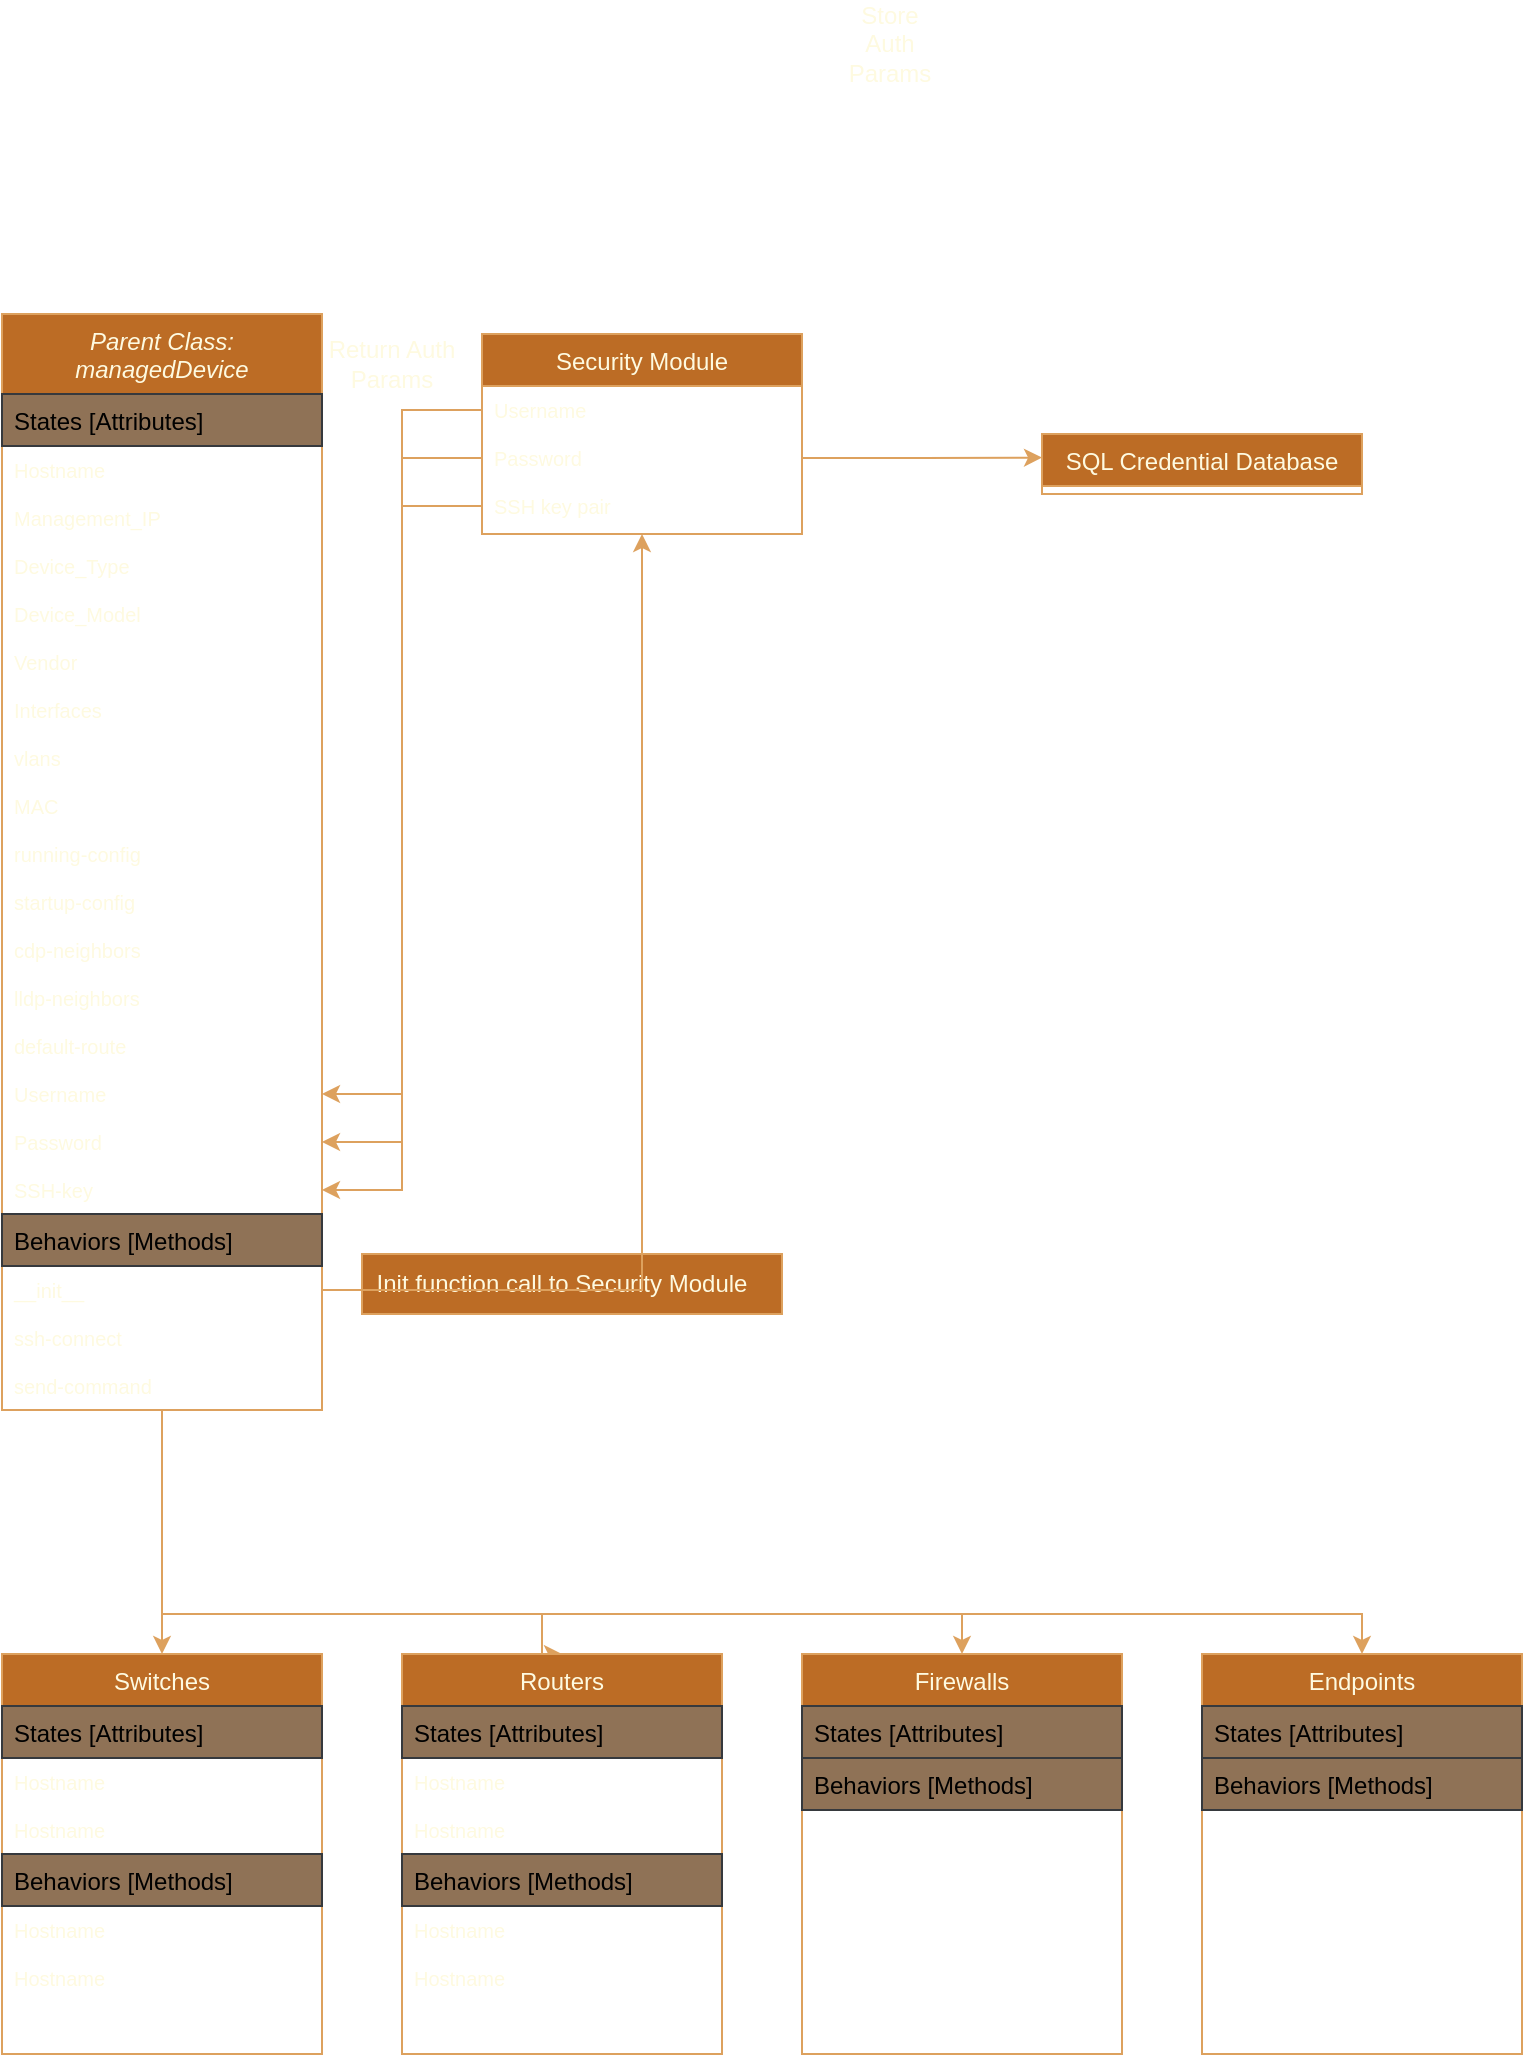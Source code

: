 <mxfile version="22.0.2" type="device">
  <diagram id="C5RBs43oDa-KdzZeNtuy" name="Page-1">
    <mxGraphModel dx="1593" dy="2100" grid="1" gridSize="10" guides="1" tooltips="1" connect="1" arrows="1" fold="1" page="1" pageScale="1" pageWidth="827" pageHeight="1169" math="0" shadow="0">
      <root>
        <mxCell id="WIyWlLk6GJQsqaUBKTNV-0" />
        <mxCell id="WIyWlLk6GJQsqaUBKTNV-1" parent="WIyWlLk6GJQsqaUBKTNV-0" />
        <mxCell id="W-wC5RP210m4lfcZ7cC2-63" style="edgeStyle=orthogonalEdgeStyle;rounded=0;orthogonalLoop=1;jettySize=auto;html=1;exitX=0.5;exitY=1;exitDx=0;exitDy=0;entryX=0.5;entryY=0;entryDx=0;entryDy=0;strokeColor=#DDA15E;fontColor=#FEFAE0;fillColor=#BC6C25;" edge="1" parent="WIyWlLk6GJQsqaUBKTNV-1" source="zkfFHV4jXpPFQw0GAbJ--0" target="zkfFHV4jXpPFQw0GAbJ--6">
          <mxGeometry relative="1" as="geometry" />
        </mxCell>
        <mxCell id="W-wC5RP210m4lfcZ7cC2-64" style="edgeStyle=orthogonalEdgeStyle;rounded=0;orthogonalLoop=1;jettySize=auto;html=1;exitX=0.5;exitY=1;exitDx=0;exitDy=0;entryX=0.5;entryY=0;entryDx=0;entryDy=0;strokeColor=#DDA15E;fontColor=#FEFAE0;fillColor=#BC6C25;" edge="1" parent="WIyWlLk6GJQsqaUBKTNV-1" source="zkfFHV4jXpPFQw0GAbJ--0" target="zkfFHV4jXpPFQw0GAbJ--13">
          <mxGeometry relative="1" as="geometry">
            <Array as="points">
              <mxPoint x="80" y="660" />
              <mxPoint x="270" y="660" />
            </Array>
          </mxGeometry>
        </mxCell>
        <mxCell id="W-wC5RP210m4lfcZ7cC2-65" style="edgeStyle=orthogonalEdgeStyle;rounded=0;orthogonalLoop=1;jettySize=auto;html=1;exitX=0.5;exitY=1;exitDx=0;exitDy=0;entryX=0.5;entryY=0;entryDx=0;entryDy=0;strokeColor=#DDA15E;fontColor=#FEFAE0;fillColor=#BC6C25;" edge="1" parent="WIyWlLk6GJQsqaUBKTNV-1" source="zkfFHV4jXpPFQw0GAbJ--0" target="W-wC5RP210m4lfcZ7cC2-6">
          <mxGeometry relative="1" as="geometry">
            <Array as="points">
              <mxPoint x="80" y="660" />
              <mxPoint x="480" y="660" />
            </Array>
          </mxGeometry>
        </mxCell>
        <mxCell id="W-wC5RP210m4lfcZ7cC2-66" style="edgeStyle=orthogonalEdgeStyle;rounded=0;orthogonalLoop=1;jettySize=auto;html=1;exitX=0.5;exitY=1;exitDx=0;exitDy=0;strokeColor=#DDA15E;fontColor=#FEFAE0;fillColor=#BC6C25;" edge="1" parent="WIyWlLk6GJQsqaUBKTNV-1" source="zkfFHV4jXpPFQw0GAbJ--0" target="W-wC5RP210m4lfcZ7cC2-9">
          <mxGeometry relative="1" as="geometry">
            <Array as="points">
              <mxPoint x="80" y="660" />
              <mxPoint x="680" y="660" />
            </Array>
          </mxGeometry>
        </mxCell>
        <mxCell id="zkfFHV4jXpPFQw0GAbJ--0" value="Parent Class:&#xa;managedDevice" style="swimlane;fontStyle=2;align=center;verticalAlign=top;childLayout=stackLayout;horizontal=1;startSize=40;horizontalStack=0;resizeParent=1;resizeLast=0;collapsible=1;marginBottom=0;rounded=0;shadow=0;strokeWidth=1;labelBackgroundColor=none;fillColor=#BC6C25;strokeColor=#DDA15E;fontColor=#FEFAE0;" parent="WIyWlLk6GJQsqaUBKTNV-1" vertex="1">
          <mxGeometry y="10" width="160" height="548" as="geometry">
            <mxRectangle x="230" y="140" width="160" height="26" as="alternateBounds" />
          </mxGeometry>
        </mxCell>
        <mxCell id="zkfFHV4jXpPFQw0GAbJ--3" value="States [Attributes]" style="text;align=left;verticalAlign=top;spacingLeft=4;spacingRight=4;overflow=hidden;rotatable=0;points=[[0,0.5],[1,0.5]];portConstraint=eastwest;rounded=0;shadow=0;html=0;labelBackgroundColor=none;fillColor=#8F7256;strokeColor=#36393d;" parent="zkfFHV4jXpPFQw0GAbJ--0" vertex="1">
          <mxGeometry y="40" width="160" height="26" as="geometry" />
        </mxCell>
        <mxCell id="W-wC5RP210m4lfcZ7cC2-26" value="Hostname" style="text;align=left;verticalAlign=top;spacingLeft=4;spacingRight=4;overflow=hidden;rotatable=0;points=[[0,0.5],[1,0.5]];portConstraint=eastwest;rounded=0;shadow=0;html=0;labelBackgroundColor=none;fontColor=#FEFAE0;fontSize=10;" vertex="1" parent="zkfFHV4jXpPFQw0GAbJ--0">
          <mxGeometry y="66" width="160" height="24" as="geometry" />
        </mxCell>
        <mxCell id="W-wC5RP210m4lfcZ7cC2-27" value="Management_IP" style="text;align=left;verticalAlign=top;spacingLeft=4;spacingRight=4;overflow=hidden;rotatable=0;points=[[0,0.5],[1,0.5]];portConstraint=eastwest;rounded=0;shadow=0;html=0;labelBackgroundColor=none;fontColor=#FEFAE0;fontSize=10;" vertex="1" parent="zkfFHV4jXpPFQw0GAbJ--0">
          <mxGeometry y="90" width="160" height="24" as="geometry" />
        </mxCell>
        <mxCell id="W-wC5RP210m4lfcZ7cC2-30" value="Device_Type" style="text;align=left;verticalAlign=top;spacingLeft=4;spacingRight=4;overflow=hidden;rotatable=0;points=[[0,0.5],[1,0.5]];portConstraint=eastwest;rounded=0;shadow=0;html=0;labelBackgroundColor=none;fontColor=#FEFAE0;fontSize=10;" vertex="1" parent="zkfFHV4jXpPFQw0GAbJ--0">
          <mxGeometry y="114" width="160" height="24" as="geometry" />
        </mxCell>
        <mxCell id="W-wC5RP210m4lfcZ7cC2-31" value="Device_Model" style="text;align=left;verticalAlign=top;spacingLeft=4;spacingRight=4;overflow=hidden;rotatable=0;points=[[0,0.5],[1,0.5]];portConstraint=eastwest;rounded=0;shadow=0;html=0;labelBackgroundColor=none;fontColor=#FEFAE0;fontSize=10;" vertex="1" parent="zkfFHV4jXpPFQw0GAbJ--0">
          <mxGeometry y="138" width="160" height="24" as="geometry" />
        </mxCell>
        <mxCell id="zkfFHV4jXpPFQw0GAbJ--2" value="Vendor" style="text;align=left;verticalAlign=top;spacingLeft=4;spacingRight=4;overflow=hidden;rotatable=0;points=[[0,0.5],[1,0.5]];portConstraint=eastwest;rounded=0;shadow=0;html=0;labelBackgroundColor=none;fontColor=#FEFAE0;fontSize=10;" parent="zkfFHV4jXpPFQw0GAbJ--0" vertex="1">
          <mxGeometry y="162" width="160" height="24" as="geometry" />
        </mxCell>
        <mxCell id="W-wC5RP210m4lfcZ7cC2-91" value="Interfaces" style="text;align=left;verticalAlign=top;spacingLeft=4;spacingRight=4;overflow=hidden;rotatable=0;points=[[0,0.5],[1,0.5]];portConstraint=eastwest;rounded=0;shadow=0;html=0;labelBackgroundColor=none;fontColor=#FEFAE0;fontSize=10;" vertex="1" parent="zkfFHV4jXpPFQw0GAbJ--0">
          <mxGeometry y="186" width="160" height="24" as="geometry" />
        </mxCell>
        <mxCell id="W-wC5RP210m4lfcZ7cC2-92" value="vlans" style="text;align=left;verticalAlign=top;spacingLeft=4;spacingRight=4;overflow=hidden;rotatable=0;points=[[0,0.5],[1,0.5]];portConstraint=eastwest;rounded=0;shadow=0;html=0;labelBackgroundColor=none;fontColor=#FEFAE0;fontSize=10;" vertex="1" parent="zkfFHV4jXpPFQw0GAbJ--0">
          <mxGeometry y="210" width="160" height="24" as="geometry" />
        </mxCell>
        <mxCell id="W-wC5RP210m4lfcZ7cC2-93" value="MAC" style="text;align=left;verticalAlign=top;spacingLeft=4;spacingRight=4;overflow=hidden;rotatable=0;points=[[0,0.5],[1,0.5]];portConstraint=eastwest;rounded=0;shadow=0;html=0;labelBackgroundColor=none;fontColor=#FEFAE0;fontSize=10;" vertex="1" parent="zkfFHV4jXpPFQw0GAbJ--0">
          <mxGeometry y="234" width="160" height="24" as="geometry" />
        </mxCell>
        <mxCell id="W-wC5RP210m4lfcZ7cC2-94" value="running-config" style="text;align=left;verticalAlign=top;spacingLeft=4;spacingRight=4;overflow=hidden;rotatable=0;points=[[0,0.5],[1,0.5]];portConstraint=eastwest;rounded=0;shadow=0;html=0;labelBackgroundColor=none;fontColor=#FEFAE0;fontSize=10;" vertex="1" parent="zkfFHV4jXpPFQw0GAbJ--0">
          <mxGeometry y="258" width="160" height="24" as="geometry" />
        </mxCell>
        <mxCell id="W-wC5RP210m4lfcZ7cC2-95" value="startup-config" style="text;align=left;verticalAlign=top;spacingLeft=4;spacingRight=4;overflow=hidden;rotatable=0;points=[[0,0.5],[1,0.5]];portConstraint=eastwest;rounded=0;shadow=0;html=0;labelBackgroundColor=none;fontColor=#FEFAE0;fontSize=10;" vertex="1" parent="zkfFHV4jXpPFQw0GAbJ--0">
          <mxGeometry y="282" width="160" height="24" as="geometry" />
        </mxCell>
        <mxCell id="W-wC5RP210m4lfcZ7cC2-96" value="cdp-neighbors" style="text;align=left;verticalAlign=top;spacingLeft=4;spacingRight=4;overflow=hidden;rotatable=0;points=[[0,0.5],[1,0.5]];portConstraint=eastwest;rounded=0;shadow=0;html=0;labelBackgroundColor=none;fontColor=#FEFAE0;fontSize=10;" vertex="1" parent="zkfFHV4jXpPFQw0GAbJ--0">
          <mxGeometry y="306" width="160" height="24" as="geometry" />
        </mxCell>
        <mxCell id="W-wC5RP210m4lfcZ7cC2-97" value="lldp-neighbors" style="text;align=left;verticalAlign=top;spacingLeft=4;spacingRight=4;overflow=hidden;rotatable=0;points=[[0,0.5],[1,0.5]];portConstraint=eastwest;rounded=0;shadow=0;html=0;labelBackgroundColor=none;fontColor=#FEFAE0;fontSize=10;" vertex="1" parent="zkfFHV4jXpPFQw0GAbJ--0">
          <mxGeometry y="330" width="160" height="24" as="geometry" />
        </mxCell>
        <mxCell id="W-wC5RP210m4lfcZ7cC2-98" value="default-route" style="text;align=left;verticalAlign=top;spacingLeft=4;spacingRight=4;overflow=hidden;rotatable=0;points=[[0,0.5],[1,0.5]];portConstraint=eastwest;rounded=0;shadow=0;html=0;labelBackgroundColor=none;fontColor=#FEFAE0;fontSize=10;" vertex="1" parent="zkfFHV4jXpPFQw0GAbJ--0">
          <mxGeometry y="354" width="160" height="24" as="geometry" />
        </mxCell>
        <mxCell id="W-wC5RP210m4lfcZ7cC2-40" value="Username   " style="text;align=left;verticalAlign=top;spacingLeft=4;spacingRight=4;overflow=hidden;rotatable=0;points=[[0,0.5],[1,0.5]];portConstraint=eastwest;rounded=0;shadow=0;html=0;labelBackgroundColor=none;fontColor=#FEFAE0;fontSize=10;" vertex="1" parent="zkfFHV4jXpPFQw0GAbJ--0">
          <mxGeometry y="378" width="160" height="24" as="geometry" />
        </mxCell>
        <mxCell id="W-wC5RP210m4lfcZ7cC2-47" value="Password" style="text;align=left;verticalAlign=top;spacingLeft=4;spacingRight=4;overflow=hidden;rotatable=0;points=[[0,0.5],[1,0.5]];portConstraint=eastwest;rounded=0;shadow=0;html=0;labelBackgroundColor=none;fontColor=#FEFAE0;fontSize=10;" vertex="1" parent="zkfFHV4jXpPFQw0GAbJ--0">
          <mxGeometry y="402" width="160" height="24" as="geometry" />
        </mxCell>
        <mxCell id="W-wC5RP210m4lfcZ7cC2-48" value="SSH-key" style="text;align=left;verticalAlign=top;spacingLeft=4;spacingRight=4;overflow=hidden;rotatable=0;points=[[0,0.5],[1,0.5]];portConstraint=eastwest;rounded=0;shadow=0;html=0;labelBackgroundColor=none;fontColor=#FEFAE0;fontSize=10;" vertex="1" parent="zkfFHV4jXpPFQw0GAbJ--0">
          <mxGeometry y="426" width="160" height="24" as="geometry" />
        </mxCell>
        <mxCell id="W-wC5RP210m4lfcZ7cC2-15" value="Behaviors [Methods]" style="text;align=left;verticalAlign=top;spacingLeft=4;spacingRight=4;overflow=hidden;rotatable=0;points=[[0,0.5],[1,0.5]];portConstraint=eastwest;rounded=0;shadow=0;html=0;labelBackgroundColor=none;fillColor=#8F7256;strokeColor=#36393d;" vertex="1" parent="zkfFHV4jXpPFQw0GAbJ--0">
          <mxGeometry y="450" width="160" height="26" as="geometry" />
        </mxCell>
        <mxCell id="zkfFHV4jXpPFQw0GAbJ--1" value="__init__" style="text;align=left;verticalAlign=top;spacingLeft=4;spacingRight=4;overflow=hidden;rotatable=0;points=[[0,0.5],[1,0.5]];portConstraint=eastwest;labelBackgroundColor=none;fontColor=#FEFAE0;fontSize=10;" parent="zkfFHV4jXpPFQw0GAbJ--0" vertex="1">
          <mxGeometry y="476" width="160" height="24" as="geometry" />
        </mxCell>
        <mxCell id="W-wC5RP210m4lfcZ7cC2-54" value="ssh-connect" style="text;align=left;verticalAlign=top;spacingLeft=4;spacingRight=4;overflow=hidden;rotatable=0;points=[[0,0.5],[1,0.5]];portConstraint=eastwest;labelBackgroundColor=none;fontColor=#FEFAE0;fontSize=10;" vertex="1" parent="zkfFHV4jXpPFQw0GAbJ--0">
          <mxGeometry y="500" width="160" height="24" as="geometry" />
        </mxCell>
        <mxCell id="W-wC5RP210m4lfcZ7cC2-61" value="send-command" style="text;align=left;verticalAlign=top;spacingLeft=4;spacingRight=4;overflow=hidden;rotatable=0;points=[[0,0.5],[1,0.5]];portConstraint=eastwest;labelBackgroundColor=none;fontColor=#FEFAE0;fontSize=10;" vertex="1" parent="zkfFHV4jXpPFQw0GAbJ--0">
          <mxGeometry y="524" width="160" height="24" as="geometry" />
        </mxCell>
        <mxCell id="zkfFHV4jXpPFQw0GAbJ--6" value="Switches" style="swimlane;fontStyle=0;align=center;verticalAlign=top;childLayout=stackLayout;horizontal=1;startSize=26;horizontalStack=0;resizeParent=1;resizeLast=0;collapsible=1;marginBottom=0;rounded=0;shadow=0;strokeWidth=1;labelBackgroundColor=none;fillColor=#BC6C25;strokeColor=#DDA15E;fontColor=#FEFAE0;" parent="WIyWlLk6GJQsqaUBKTNV-1" vertex="1">
          <mxGeometry y="680" width="160" height="200" as="geometry">
            <mxRectangle x="40" y="40" width="160" height="26" as="alternateBounds" />
          </mxGeometry>
        </mxCell>
        <mxCell id="W-wC5RP210m4lfcZ7cC2-67" value="States [Attributes]" style="text;align=left;verticalAlign=top;spacingLeft=4;spacingRight=4;overflow=hidden;rotatable=0;points=[[0,0.5],[1,0.5]];portConstraint=eastwest;rounded=0;shadow=0;html=0;labelBackgroundColor=none;fillColor=#8F7256;strokeColor=#36393d;" vertex="1" parent="zkfFHV4jXpPFQw0GAbJ--6">
          <mxGeometry y="26" width="160" height="26" as="geometry" />
        </mxCell>
        <mxCell id="W-wC5RP210m4lfcZ7cC2-81" value="Hostname" style="text;align=left;verticalAlign=top;spacingLeft=4;spacingRight=4;overflow=hidden;rotatable=0;points=[[0,0.5],[1,0.5]];portConstraint=eastwest;rounded=0;shadow=0;html=0;labelBackgroundColor=none;fontColor=#FEFAE0;fontSize=10;" vertex="1" parent="zkfFHV4jXpPFQw0GAbJ--6">
          <mxGeometry y="52" width="160" height="24" as="geometry" />
        </mxCell>
        <mxCell id="W-wC5RP210m4lfcZ7cC2-82" value="Hostname" style="text;align=left;verticalAlign=top;spacingLeft=4;spacingRight=4;overflow=hidden;rotatable=0;points=[[0,0.5],[1,0.5]];portConstraint=eastwest;rounded=0;shadow=0;html=0;labelBackgroundColor=none;fontColor=#FEFAE0;fontSize=10;" vertex="1" parent="zkfFHV4jXpPFQw0GAbJ--6">
          <mxGeometry y="76" width="160" height="24" as="geometry" />
        </mxCell>
        <mxCell id="W-wC5RP210m4lfcZ7cC2-68" value="Behaviors [Methods]" style="text;align=left;verticalAlign=top;spacingLeft=4;spacingRight=4;overflow=hidden;rotatable=0;points=[[0,0.5],[1,0.5]];portConstraint=eastwest;rounded=0;shadow=0;html=0;labelBackgroundColor=none;fillColor=#8F7256;strokeColor=#36393d;" vertex="1" parent="zkfFHV4jXpPFQw0GAbJ--6">
          <mxGeometry y="100" width="160" height="26" as="geometry" />
        </mxCell>
        <mxCell id="W-wC5RP210m4lfcZ7cC2-83" value="Hostname" style="text;align=left;verticalAlign=top;spacingLeft=4;spacingRight=4;overflow=hidden;rotatable=0;points=[[0,0.5],[1,0.5]];portConstraint=eastwest;rounded=0;shadow=0;html=0;labelBackgroundColor=none;fontColor=#FEFAE0;fontSize=10;" vertex="1" parent="zkfFHV4jXpPFQw0GAbJ--6">
          <mxGeometry y="126" width="160" height="24" as="geometry" />
        </mxCell>
        <mxCell id="W-wC5RP210m4lfcZ7cC2-84" value="Hostname" style="text;align=left;verticalAlign=top;spacingLeft=4;spacingRight=4;overflow=hidden;rotatable=0;points=[[0,0.5],[1,0.5]];portConstraint=eastwest;rounded=0;shadow=0;html=0;labelBackgroundColor=none;fontColor=#FEFAE0;fontSize=10;" vertex="1" parent="zkfFHV4jXpPFQw0GAbJ--6">
          <mxGeometry y="150" width="160" height="24" as="geometry" />
        </mxCell>
        <mxCell id="zkfFHV4jXpPFQw0GAbJ--13" value="Routers" style="swimlane;fontStyle=0;align=center;verticalAlign=top;childLayout=stackLayout;horizontal=1;startSize=26;horizontalStack=0;resizeParent=1;resizeLast=0;collapsible=1;marginBottom=0;rounded=0;shadow=0;strokeWidth=1;labelBackgroundColor=none;fillColor=#BC6C25;strokeColor=#DDA15E;fontColor=#FEFAE0;" parent="WIyWlLk6GJQsqaUBKTNV-1" vertex="1">
          <mxGeometry x="200" y="680" width="160" height="200" as="geometry">
            <mxRectangle x="340" y="380" width="170" height="26" as="alternateBounds" />
          </mxGeometry>
        </mxCell>
        <mxCell id="W-wC5RP210m4lfcZ7cC2-69" value="States [Attributes]" style="text;align=left;verticalAlign=top;spacingLeft=4;spacingRight=4;overflow=hidden;rotatable=0;points=[[0,0.5],[1,0.5]];portConstraint=eastwest;rounded=0;shadow=0;html=0;labelBackgroundColor=none;fillColor=#8F7256;strokeColor=#36393d;" vertex="1" parent="zkfFHV4jXpPFQw0GAbJ--13">
          <mxGeometry y="26" width="160" height="26" as="geometry" />
        </mxCell>
        <mxCell id="W-wC5RP210m4lfcZ7cC2-85" value="Hostname" style="text;align=left;verticalAlign=top;spacingLeft=4;spacingRight=4;overflow=hidden;rotatable=0;points=[[0,0.5],[1,0.5]];portConstraint=eastwest;rounded=0;shadow=0;html=0;labelBackgroundColor=none;fontColor=#FEFAE0;fontSize=10;" vertex="1" parent="zkfFHV4jXpPFQw0GAbJ--13">
          <mxGeometry y="52" width="160" height="24" as="geometry" />
        </mxCell>
        <mxCell id="W-wC5RP210m4lfcZ7cC2-86" value="Hostname" style="text;align=left;verticalAlign=top;spacingLeft=4;spacingRight=4;overflow=hidden;rotatable=0;points=[[0,0.5],[1,0.5]];portConstraint=eastwest;rounded=0;shadow=0;html=0;labelBackgroundColor=none;fontColor=#FEFAE0;fontSize=10;" vertex="1" parent="zkfFHV4jXpPFQw0GAbJ--13">
          <mxGeometry y="76" width="160" height="24" as="geometry" />
        </mxCell>
        <mxCell id="W-wC5RP210m4lfcZ7cC2-70" value="Behaviors [Methods]" style="text;align=left;verticalAlign=top;spacingLeft=4;spacingRight=4;overflow=hidden;rotatable=0;points=[[0,0.5],[1,0.5]];portConstraint=eastwest;rounded=0;shadow=0;html=0;labelBackgroundColor=none;fillColor=#8F7256;strokeColor=#36393d;" vertex="1" parent="zkfFHV4jXpPFQw0GAbJ--13">
          <mxGeometry y="100" width="160" height="26" as="geometry" />
        </mxCell>
        <mxCell id="W-wC5RP210m4lfcZ7cC2-87" value="Hostname" style="text;align=left;verticalAlign=top;spacingLeft=4;spacingRight=4;overflow=hidden;rotatable=0;points=[[0,0.5],[1,0.5]];portConstraint=eastwest;rounded=0;shadow=0;html=0;labelBackgroundColor=none;fontColor=#FEFAE0;fontSize=10;" vertex="1" parent="zkfFHV4jXpPFQw0GAbJ--13">
          <mxGeometry y="126" width="160" height="24" as="geometry" />
        </mxCell>
        <mxCell id="W-wC5RP210m4lfcZ7cC2-88" value="Hostname" style="text;align=left;verticalAlign=top;spacingLeft=4;spacingRight=4;overflow=hidden;rotatable=0;points=[[0,0.5],[1,0.5]];portConstraint=eastwest;rounded=0;shadow=0;html=0;labelBackgroundColor=none;fontColor=#FEFAE0;fontSize=10;" vertex="1" parent="zkfFHV4jXpPFQw0GAbJ--13">
          <mxGeometry y="150" width="160" height="24" as="geometry" />
        </mxCell>
        <mxCell id="zkfFHV4jXpPFQw0GAbJ--17" value="Security Module" style="swimlane;fontStyle=0;align=center;verticalAlign=top;childLayout=stackLayout;horizontal=1;startSize=26;horizontalStack=0;resizeParent=1;resizeLast=0;collapsible=1;marginBottom=0;rounded=0;shadow=0;strokeWidth=1;labelBackgroundColor=none;fillColor=#BC6C25;strokeColor=#DDA15E;fontColor=#FEFAE0;" parent="WIyWlLk6GJQsqaUBKTNV-1" vertex="1">
          <mxGeometry x="240" y="20" width="160" height="100" as="geometry">
            <mxRectangle x="550" y="140" width="160" height="26" as="alternateBounds" />
          </mxGeometry>
        </mxCell>
        <mxCell id="W-wC5RP210m4lfcZ7cC2-32" style="edgeStyle=orthogonalEdgeStyle;rounded=0;orthogonalLoop=1;jettySize=auto;html=1;exitX=0;exitY=0.5;exitDx=0;exitDy=0;strokeColor=#DDA15E;fontColor=#FEFAE0;fillColor=#BC6C25;" edge="1" parent="zkfFHV4jXpPFQw0GAbJ--17">
          <mxGeometry relative="1" as="geometry">
            <mxPoint x="-0.034" y="91.31" as="targetPoint" />
            <mxPoint x="-2.274e-13" y="91" as="sourcePoint" />
          </mxGeometry>
        </mxCell>
        <mxCell id="W-wC5RP210m4lfcZ7cC2-44" value="Username" style="text;align=left;verticalAlign=top;spacingLeft=4;spacingRight=4;overflow=hidden;rotatable=0;points=[[0,0.5],[1,0.5]];portConstraint=eastwest;rounded=0;shadow=0;html=0;labelBackgroundColor=none;fontColor=#FEFAE0;fontSize=10;" vertex="1" parent="zkfFHV4jXpPFQw0GAbJ--17">
          <mxGeometry y="26" width="160" height="24" as="geometry" />
        </mxCell>
        <mxCell id="W-wC5RP210m4lfcZ7cC2-108" style="edgeStyle=orthogonalEdgeStyle;rounded=0;orthogonalLoop=1;jettySize=auto;html=1;exitX=1;exitY=0.5;exitDx=0;exitDy=0;strokeColor=#DDA15E;fontColor=#FEFAE0;fillColor=#BC6C25;" edge="1" parent="zkfFHV4jXpPFQw0GAbJ--17" source="W-wC5RP210m4lfcZ7cC2-45">
          <mxGeometry relative="1" as="geometry">
            <mxPoint x="280" y="61.8" as="targetPoint" />
          </mxGeometry>
        </mxCell>
        <mxCell id="W-wC5RP210m4lfcZ7cC2-45" value="Password" style="text;align=left;verticalAlign=top;spacingLeft=4;spacingRight=4;overflow=hidden;rotatable=0;points=[[0,0.5],[1,0.5]];portConstraint=eastwest;rounded=0;shadow=0;html=0;labelBackgroundColor=none;fontColor=#FEFAE0;fontSize=10;" vertex="1" parent="zkfFHV4jXpPFQw0GAbJ--17">
          <mxGeometry y="50" width="160" height="24" as="geometry" />
        </mxCell>
        <mxCell id="W-wC5RP210m4lfcZ7cC2-46" value="SSH key pair" style="text;align=left;verticalAlign=top;spacingLeft=4;spacingRight=4;overflow=hidden;rotatable=0;points=[[0,0.5],[1,0.5]];portConstraint=eastwest;rounded=0;shadow=0;html=0;labelBackgroundColor=none;fontColor=#FEFAE0;fontSize=10;" vertex="1" parent="zkfFHV4jXpPFQw0GAbJ--17">
          <mxGeometry y="74" width="160" height="24" as="geometry" />
        </mxCell>
        <mxCell id="W-wC5RP210m4lfcZ7cC2-6" value="Firewalls&#xa;" style="swimlane;fontStyle=0;align=center;verticalAlign=top;childLayout=stackLayout;horizontal=1;startSize=26;horizontalStack=0;resizeParent=1;resizeLast=0;collapsible=1;marginBottom=0;rounded=0;shadow=0;strokeWidth=1;labelBackgroundColor=none;fillColor=#BC6C25;strokeColor=#DDA15E;fontColor=#FEFAE0;" vertex="1" parent="WIyWlLk6GJQsqaUBKTNV-1">
          <mxGeometry x="400" y="680" width="160" height="200" as="geometry">
            <mxRectangle x="340" y="380" width="170" height="26" as="alternateBounds" />
          </mxGeometry>
        </mxCell>
        <mxCell id="W-wC5RP210m4lfcZ7cC2-71" value="States [Attributes]" style="text;align=left;verticalAlign=top;spacingLeft=4;spacingRight=4;overflow=hidden;rotatable=0;points=[[0,0.5],[1,0.5]];portConstraint=eastwest;rounded=0;shadow=0;html=0;labelBackgroundColor=none;fillColor=#8F7256;strokeColor=#36393d;" vertex="1" parent="W-wC5RP210m4lfcZ7cC2-6">
          <mxGeometry y="26" width="160" height="26" as="geometry" />
        </mxCell>
        <mxCell id="W-wC5RP210m4lfcZ7cC2-72" value="Behaviors [Methods]" style="text;align=left;verticalAlign=top;spacingLeft=4;spacingRight=4;overflow=hidden;rotatable=0;points=[[0,0.5],[1,0.5]];portConstraint=eastwest;rounded=0;shadow=0;html=0;labelBackgroundColor=none;fillColor=#8F7256;strokeColor=#36393d;" vertex="1" parent="W-wC5RP210m4lfcZ7cC2-6">
          <mxGeometry y="52" width="160" height="26" as="geometry" />
        </mxCell>
        <mxCell id="W-wC5RP210m4lfcZ7cC2-9" value="Endpoints" style="swimlane;fontStyle=0;align=center;verticalAlign=top;childLayout=stackLayout;horizontal=1;startSize=26;horizontalStack=0;resizeParent=1;resizeLast=0;collapsible=1;marginBottom=0;rounded=0;shadow=0;strokeWidth=1;labelBackgroundColor=none;fillColor=#BC6C25;strokeColor=#DDA15E;fontColor=#FEFAE0;" vertex="1" parent="WIyWlLk6GJQsqaUBKTNV-1">
          <mxGeometry x="600" y="680" width="160" height="200" as="geometry">
            <mxRectangle x="340" y="380" width="170" height="26" as="alternateBounds" />
          </mxGeometry>
        </mxCell>
        <mxCell id="W-wC5RP210m4lfcZ7cC2-74" value="States [Attributes]" style="text;align=left;verticalAlign=top;spacingLeft=4;spacingRight=4;overflow=hidden;rotatable=0;points=[[0,0.5],[1,0.5]];portConstraint=eastwest;rounded=0;shadow=0;html=0;labelBackgroundColor=none;fillColor=#8F7256;strokeColor=#36393d;" vertex="1" parent="W-wC5RP210m4lfcZ7cC2-9">
          <mxGeometry y="26" width="160" height="26" as="geometry" />
        </mxCell>
        <mxCell id="W-wC5RP210m4lfcZ7cC2-75" value="Behaviors [Methods]" style="text;align=left;verticalAlign=top;spacingLeft=4;spacingRight=4;overflow=hidden;rotatable=0;points=[[0,0.5],[1,0.5]];portConstraint=eastwest;rounded=0;shadow=0;html=0;labelBackgroundColor=none;fillColor=#8F7256;strokeColor=#36393d;" vertex="1" parent="W-wC5RP210m4lfcZ7cC2-9">
          <mxGeometry y="52" width="160" height="26" as="geometry" />
        </mxCell>
        <mxCell id="W-wC5RP210m4lfcZ7cC2-49" style="edgeStyle=orthogonalEdgeStyle;rounded=0;orthogonalLoop=1;jettySize=auto;html=1;exitX=0;exitY=0.5;exitDx=0;exitDy=0;strokeColor=#DDA15E;fontColor=#FEFAE0;fillColor=#BC6C25;" edge="1" parent="WIyWlLk6GJQsqaUBKTNV-1" source="W-wC5RP210m4lfcZ7cC2-44" target="W-wC5RP210m4lfcZ7cC2-40">
          <mxGeometry relative="1" as="geometry" />
        </mxCell>
        <mxCell id="W-wC5RP210m4lfcZ7cC2-57" value="SQL Credential Database" style="swimlane;fontStyle=0;align=center;verticalAlign=top;childLayout=stackLayout;horizontal=1;startSize=26;horizontalStack=0;resizeParent=1;resizeLast=0;collapsible=1;marginBottom=0;rounded=0;shadow=0;strokeWidth=1;labelBackgroundColor=none;fillColor=#BC6C25;strokeColor=#DDA15E;fontColor=#FEFAE0;" vertex="1" parent="WIyWlLk6GJQsqaUBKTNV-1">
          <mxGeometry x="520" y="70" width="160" height="30" as="geometry">
            <mxRectangle x="40" y="40" width="160" height="26" as="alternateBounds" />
          </mxGeometry>
        </mxCell>
        <mxCell id="W-wC5RP210m4lfcZ7cC2-80" value="Store &lt;br&gt;Auth Params" style="text;html=1;strokeColor=none;fillColor=none;align=center;verticalAlign=middle;whiteSpace=wrap;rounded=0;fontColor=#FEFAE0;" vertex="1" parent="WIyWlLk6GJQsqaUBKTNV-1">
          <mxGeometry x="414" y="-140" width="60" height="30" as="geometry" />
        </mxCell>
        <mxCell id="W-wC5RP210m4lfcZ7cC2-90" value="" style="rounded=0;whiteSpace=wrap;html=1;strokeColor=#DDA15E;fontColor=#FEFAE0;fillColor=#BC6C25;" vertex="1" parent="WIyWlLk6GJQsqaUBKTNV-1">
          <mxGeometry x="180" y="480" width="210" height="30" as="geometry" />
        </mxCell>
        <mxCell id="W-wC5RP210m4lfcZ7cC2-52" value="Init function call to Security Module" style="text;html=1;strokeColor=none;fillColor=none;align=center;verticalAlign=middle;whiteSpace=wrap;rounded=0;fontColor=#FEFAE0;" vertex="1" parent="WIyWlLk6GJQsqaUBKTNV-1">
          <mxGeometry x="170" y="480" width="220" height="30" as="geometry" />
        </mxCell>
        <mxCell id="W-wC5RP210m4lfcZ7cC2-53" value="Return Auth Params" style="text;html=1;strokeColor=none;fillColor=none;align=center;verticalAlign=middle;whiteSpace=wrap;rounded=0;fontColor=#FEFAE0;" vertex="1" parent="WIyWlLk6GJQsqaUBKTNV-1">
          <mxGeometry x="160" y="20" width="70" height="30" as="geometry" />
        </mxCell>
        <mxCell id="W-wC5RP210m4lfcZ7cC2-102" style="edgeStyle=orthogonalEdgeStyle;rounded=0;orthogonalLoop=1;jettySize=auto;html=1;strokeColor=#DDA15E;fontColor=#FEFAE0;fillColor=#BC6C25;" edge="1" parent="WIyWlLk6GJQsqaUBKTNV-1" source="W-wC5RP210m4lfcZ7cC2-45" target="W-wC5RP210m4lfcZ7cC2-47">
          <mxGeometry relative="1" as="geometry" />
        </mxCell>
        <mxCell id="W-wC5RP210m4lfcZ7cC2-105" style="edgeStyle=orthogonalEdgeStyle;rounded=0;orthogonalLoop=1;jettySize=auto;html=1;entryX=1;entryY=0.5;entryDx=0;entryDy=0;strokeColor=#DDA15E;fontColor=#FEFAE0;fillColor=#BC6C25;" edge="1" parent="WIyWlLk6GJQsqaUBKTNV-1" source="W-wC5RP210m4lfcZ7cC2-46" target="W-wC5RP210m4lfcZ7cC2-48">
          <mxGeometry relative="1" as="geometry" />
        </mxCell>
        <mxCell id="W-wC5RP210m4lfcZ7cC2-107" style="edgeStyle=orthogonalEdgeStyle;rounded=0;orthogonalLoop=1;jettySize=auto;html=1;exitX=1;exitY=0.5;exitDx=0;exitDy=0;entryX=0.5;entryY=1;entryDx=0;entryDy=0;strokeColor=#DDA15E;fontColor=#FEFAE0;fillColor=#BC6C25;" edge="1" parent="WIyWlLk6GJQsqaUBKTNV-1" source="zkfFHV4jXpPFQw0GAbJ--1" target="zkfFHV4jXpPFQw0GAbJ--17">
          <mxGeometry relative="1" as="geometry" />
        </mxCell>
      </root>
    </mxGraphModel>
  </diagram>
</mxfile>
